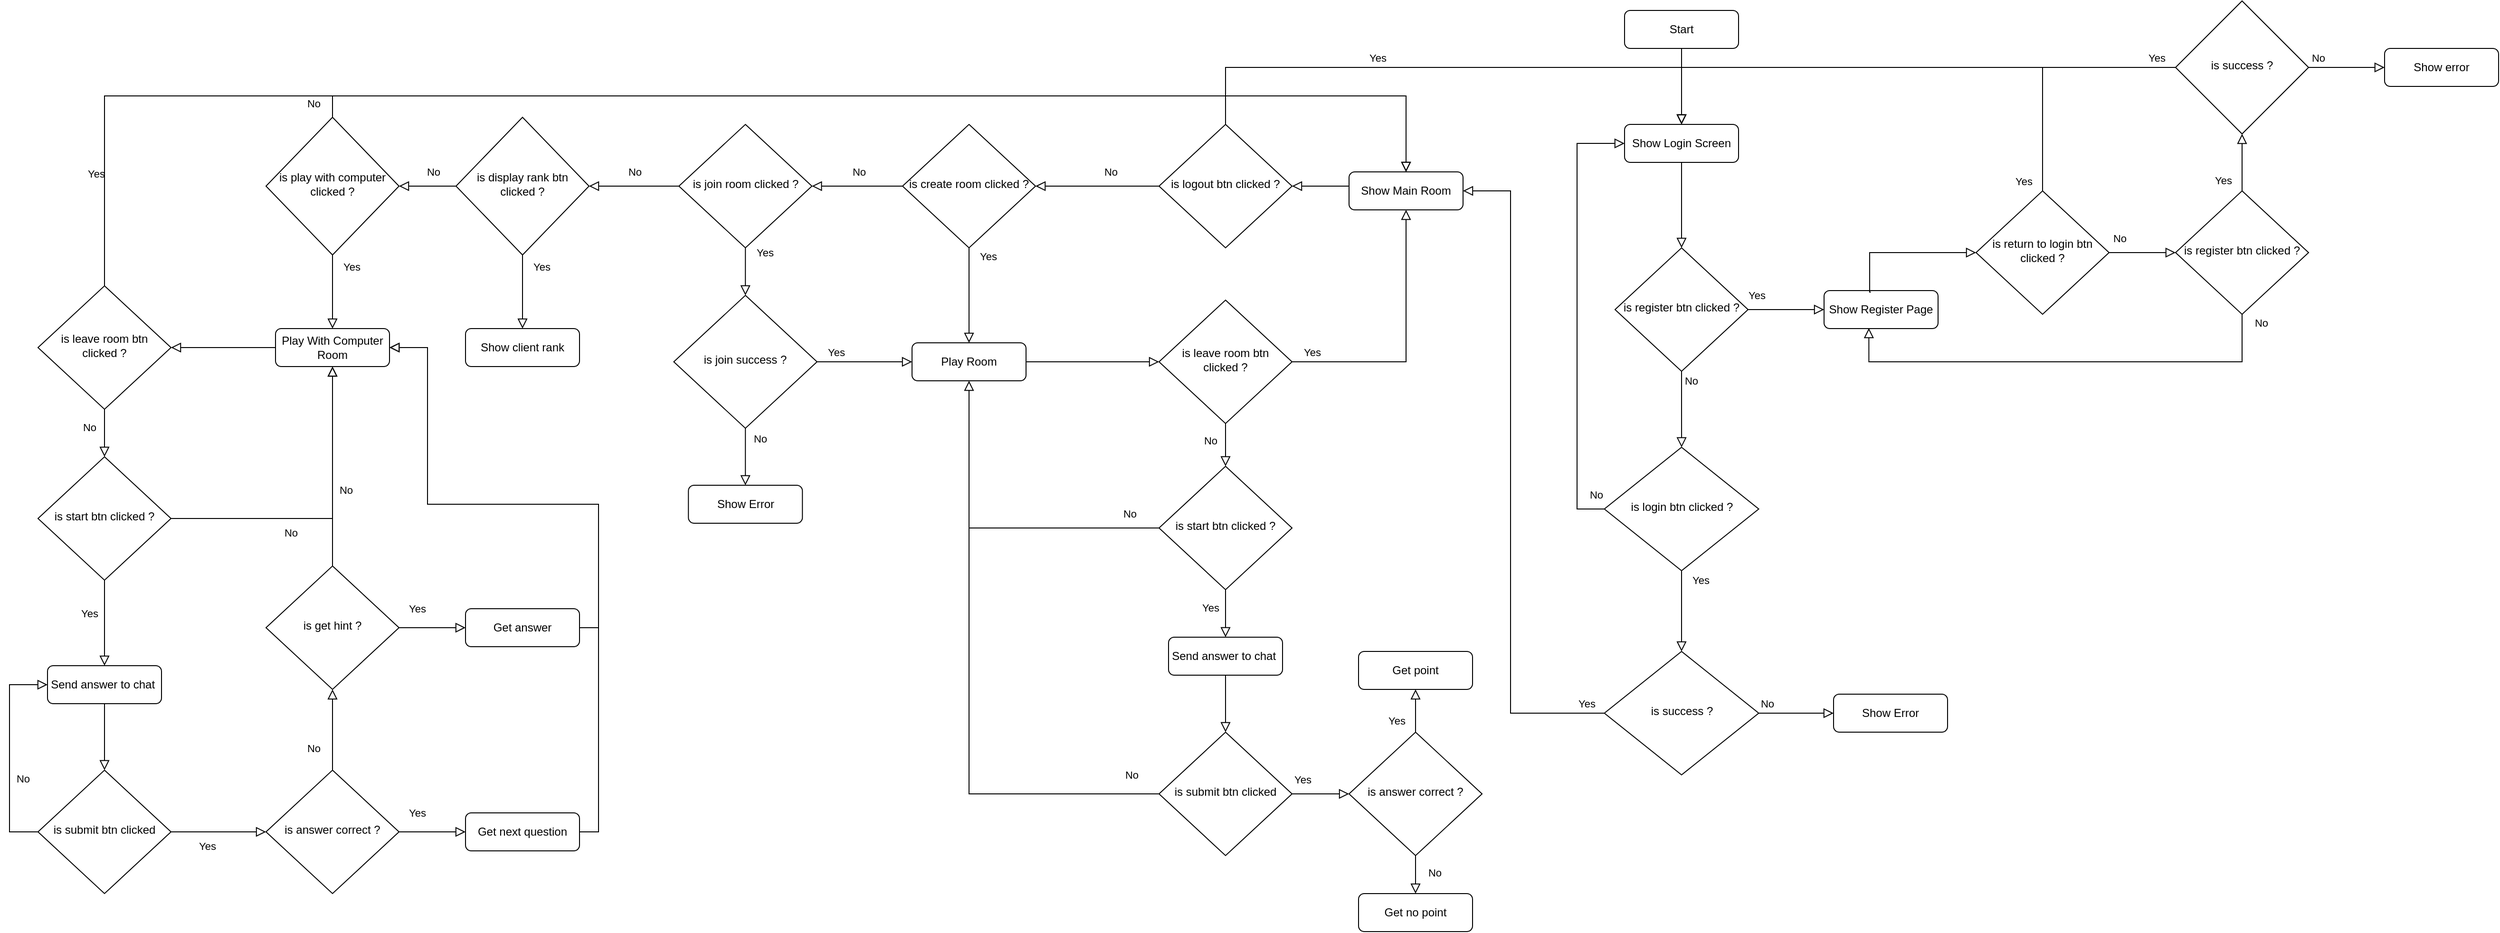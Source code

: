 <mxfile version="21.3.2" type="device">
  <diagram id="C5RBs43oDa-KdzZeNtuy" name="Page-1">
    <mxGraphModel dx="2593" dy="1744" grid="1" gridSize="10" guides="1" tooltips="1" connect="1" arrows="1" fold="1" page="1" pageScale="1" pageWidth="827" pageHeight="1169" math="0" shadow="0">
      <root>
        <mxCell id="WIyWlLk6GJQsqaUBKTNV-0" />
        <mxCell id="WIyWlLk6GJQsqaUBKTNV-1" parent="WIyWlLk6GJQsqaUBKTNV-0" />
        <mxCell id="WIyWlLk6GJQsqaUBKTNV-2" value="" style="rounded=0;html=1;jettySize=auto;orthogonalLoop=1;fontSize=11;endArrow=block;endFill=0;endSize=8;strokeWidth=1;shadow=0;labelBackgroundColor=none;edgeStyle=orthogonalEdgeStyle;" parent="WIyWlLk6GJQsqaUBKTNV-1" source="WIyWlLk6GJQsqaUBKTNV-3" target="WIyWlLk6GJQsqaUBKTNV-6" edge="1">
          <mxGeometry relative="1" as="geometry" />
        </mxCell>
        <mxCell id="WIyWlLk6GJQsqaUBKTNV-3" value="Show Login Screen" style="rounded=1;whiteSpace=wrap;html=1;fontSize=12;glass=0;strokeWidth=1;shadow=0;" parent="WIyWlLk6GJQsqaUBKTNV-1" vertex="1">
          <mxGeometry x="160" y="80" width="120" height="40" as="geometry" />
        </mxCell>
        <mxCell id="WIyWlLk6GJQsqaUBKTNV-4" value="No" style="rounded=0;html=1;jettySize=auto;orthogonalLoop=1;fontSize=11;endArrow=block;endFill=0;endSize=8;strokeWidth=1;shadow=0;labelBackgroundColor=none;edgeStyle=orthogonalEdgeStyle;" parent="WIyWlLk6GJQsqaUBKTNV-1" source="WIyWlLk6GJQsqaUBKTNV-6" target="WIyWlLk6GJQsqaUBKTNV-10" edge="1">
          <mxGeometry x="-0.749" y="10" relative="1" as="geometry">
            <mxPoint as="offset" />
          </mxGeometry>
        </mxCell>
        <mxCell id="WIyWlLk6GJQsqaUBKTNV-5" value="Yes" style="edgeStyle=orthogonalEdgeStyle;rounded=0;html=1;jettySize=auto;orthogonalLoop=1;fontSize=11;endArrow=block;endFill=0;endSize=8;strokeWidth=1;shadow=0;labelBackgroundColor=none;" parent="WIyWlLk6GJQsqaUBKTNV-1" source="WIyWlLk6GJQsqaUBKTNV-6" target="WIyWlLk6GJQsqaUBKTNV-7" edge="1">
          <mxGeometry x="-0.75" y="15" relative="1" as="geometry">
            <mxPoint x="-1" as="offset" />
          </mxGeometry>
        </mxCell>
        <mxCell id="WIyWlLk6GJQsqaUBKTNV-6" value="is register btn clicked ?" style="rhombus;whiteSpace=wrap;html=1;shadow=0;fontFamily=Helvetica;fontSize=12;align=center;strokeWidth=1;spacing=6;spacingTop=-4;" parent="WIyWlLk6GJQsqaUBKTNV-1" vertex="1">
          <mxGeometry x="150" y="210" width="140" height="130" as="geometry" />
        </mxCell>
        <mxCell id="WIyWlLk6GJQsqaUBKTNV-7" value="Show Register Page" style="rounded=1;whiteSpace=wrap;html=1;fontSize=12;glass=0;strokeWidth=1;shadow=0;" parent="WIyWlLk6GJQsqaUBKTNV-1" vertex="1">
          <mxGeometry x="370" y="255" width="120" height="40" as="geometry" />
        </mxCell>
        <mxCell id="WIyWlLk6GJQsqaUBKTNV-11" value="Show Error" style="rounded=1;whiteSpace=wrap;html=1;fontSize=12;glass=0;strokeWidth=1;shadow=0;" parent="WIyWlLk6GJQsqaUBKTNV-1" vertex="1">
          <mxGeometry x="380" y="680" width="120" height="40" as="geometry" />
        </mxCell>
        <mxCell id="WIyWlLk6GJQsqaUBKTNV-12" value="Show Main Room" style="rounded=1;whiteSpace=wrap;html=1;fontSize=12;glass=0;strokeWidth=1;shadow=0;" parent="WIyWlLk6GJQsqaUBKTNV-1" vertex="1">
          <mxGeometry x="-130" y="130" width="120" height="40" as="geometry" />
        </mxCell>
        <mxCell id="PgU1uL0J6yJZ2M55YMZ5-0" value="Start" style="rounded=1;whiteSpace=wrap;html=1;fontSize=12;glass=0;strokeWidth=1;shadow=0;" parent="WIyWlLk6GJQsqaUBKTNV-1" vertex="1">
          <mxGeometry x="160" y="-40" width="120" height="40" as="geometry" />
        </mxCell>
        <mxCell id="PgU1uL0J6yJZ2M55YMZ5-1" value="" style="rounded=0;html=1;jettySize=auto;orthogonalLoop=1;fontSize=11;endArrow=block;endFill=0;endSize=8;strokeWidth=1;shadow=0;labelBackgroundColor=none;edgeStyle=orthogonalEdgeStyle;exitX=0.5;exitY=1;exitDx=0;exitDy=0;entryX=0.5;entryY=0;entryDx=0;entryDy=0;" parent="WIyWlLk6GJQsqaUBKTNV-1" source="PgU1uL0J6yJZ2M55YMZ5-0" target="WIyWlLk6GJQsqaUBKTNV-3" edge="1">
          <mxGeometry relative="1" as="geometry">
            <mxPoint x="300" y="70" as="sourcePoint" />
            <mxPoint x="300" y="130" as="targetPoint" />
          </mxGeometry>
        </mxCell>
        <mxCell id="PgU1uL0J6yJZ2M55YMZ5-2" value="is return to login btn clicked ?" style="rhombus;whiteSpace=wrap;html=1;shadow=0;fontFamily=Helvetica;fontSize=12;align=center;strokeWidth=1;spacing=6;spacingTop=-4;" parent="WIyWlLk6GJQsqaUBKTNV-1" vertex="1">
          <mxGeometry x="530" y="150" width="140" height="130" as="geometry" />
        </mxCell>
        <mxCell id="PgU1uL0J6yJZ2M55YMZ5-4" value="" style="rounded=0;html=1;jettySize=auto;orthogonalLoop=1;fontSize=11;endArrow=block;endFill=0;endSize=8;strokeWidth=1;shadow=0;labelBackgroundColor=none;edgeStyle=orthogonalEdgeStyle;exitX=0.41;exitY=0.04;exitDx=0;exitDy=0;entryX=0;entryY=0.5;entryDx=0;entryDy=0;exitPerimeter=0;" parent="WIyWlLk6GJQsqaUBKTNV-1" source="WIyWlLk6GJQsqaUBKTNV-7" target="PgU1uL0J6yJZ2M55YMZ5-2" edge="1">
          <mxGeometry relative="1" as="geometry">
            <mxPoint x="440" y="100" as="sourcePoint" />
            <mxPoint x="440" y="160" as="targetPoint" />
            <Array as="points">
              <mxPoint x="418" y="257" />
              <mxPoint x="418" y="215" />
            </Array>
          </mxGeometry>
        </mxCell>
        <mxCell id="PgU1uL0J6yJZ2M55YMZ5-5" value="Yes" style="edgeStyle=orthogonalEdgeStyle;rounded=0;html=1;jettySize=auto;orthogonalLoop=1;fontSize=11;endArrow=block;endFill=0;endSize=8;strokeWidth=1;shadow=0;labelBackgroundColor=none;exitX=0.5;exitY=0;exitDx=0;exitDy=0;entryX=0.5;entryY=0;entryDx=0;entryDy=0;" parent="WIyWlLk6GJQsqaUBKTNV-1" source="PgU1uL0J6yJZ2M55YMZ5-2" target="WIyWlLk6GJQsqaUBKTNV-3" edge="1">
          <mxGeometry x="-0.965" y="20" relative="1" as="geometry">
            <mxPoint as="offset" />
            <mxPoint x="680" y="150" as="sourcePoint" />
            <mxPoint x="720" y="20" as="targetPoint" />
            <Array as="points">
              <mxPoint x="600" y="20" />
              <mxPoint x="220" y="20" />
            </Array>
          </mxGeometry>
        </mxCell>
        <mxCell id="PgU1uL0J6yJZ2M55YMZ5-9" value="is logout btn clicked ?" style="rhombus;whiteSpace=wrap;html=1;shadow=0;fontFamily=Helvetica;fontSize=12;align=center;strokeWidth=1;spacing=6;spacingTop=-4;" parent="WIyWlLk6GJQsqaUBKTNV-1" vertex="1">
          <mxGeometry x="-330" y="80" width="140" height="130" as="geometry" />
        </mxCell>
        <mxCell id="PgU1uL0J6yJZ2M55YMZ5-11" value="" style="rounded=0;html=1;jettySize=auto;orthogonalLoop=1;fontSize=11;endArrow=block;endFill=0;endSize=8;strokeWidth=1;shadow=0;labelBackgroundColor=none;edgeStyle=orthogonalEdgeStyle;entryX=1;entryY=0.5;entryDx=0;entryDy=0;exitX=0;exitY=0.5;exitDx=0;exitDy=0;" parent="WIyWlLk6GJQsqaUBKTNV-1" source="WIyWlLk6GJQsqaUBKTNV-12" target="PgU1uL0J6yJZ2M55YMZ5-9" edge="1">
          <mxGeometry relative="1" as="geometry">
            <mxPoint x="230" y="130" as="sourcePoint" />
            <mxPoint x="230" y="190" as="targetPoint" />
            <Array as="points">
              <mxPoint x="-130" y="145" />
            </Array>
          </mxGeometry>
        </mxCell>
        <mxCell id="PgU1uL0J6yJZ2M55YMZ5-14" value="Yes" style="edgeStyle=orthogonalEdgeStyle;rounded=0;html=1;jettySize=auto;orthogonalLoop=1;fontSize=11;endArrow=block;endFill=0;endSize=8;strokeWidth=1;shadow=0;labelBackgroundColor=none;exitX=0.5;exitY=0;exitDx=0;exitDy=0;" parent="WIyWlLk6GJQsqaUBKTNV-1" source="PgU1uL0J6yJZ2M55YMZ5-9" edge="1">
          <mxGeometry x="-0.267" y="10" relative="1" as="geometry">
            <mxPoint as="offset" />
            <mxPoint x="-260" y="180" as="sourcePoint" />
            <mxPoint x="220" y="80" as="targetPoint" />
            <Array as="points">
              <mxPoint x="-260" y="20" />
              <mxPoint x="220" y="20" />
            </Array>
          </mxGeometry>
        </mxCell>
        <mxCell id="PgU1uL0J6yJZ2M55YMZ5-16" value="No" style="edgeStyle=orthogonalEdgeStyle;rounded=0;html=1;jettySize=auto;orthogonalLoop=1;fontSize=11;endArrow=block;endFill=0;endSize=8;strokeWidth=1;shadow=0;labelBackgroundColor=none;entryX=1;entryY=0.5;entryDx=0;entryDy=0;exitX=0;exitY=0.5;exitDx=0;exitDy=0;" parent="WIyWlLk6GJQsqaUBKTNV-1" source="PgU1uL0J6yJZ2M55YMZ5-9" target="PgU1uL0J6yJZ2M55YMZ5-18" edge="1">
          <mxGeometry x="-0.231" y="-15" relative="1" as="geometry">
            <mxPoint x="-1" as="offset" />
            <mxPoint x="-310" y="225" as="sourcePoint" />
            <mxPoint x="-430" y="90" as="targetPoint" />
            <Array as="points">
              <mxPoint x="-390" y="145" />
              <mxPoint x="-390" y="145" />
            </Array>
          </mxGeometry>
        </mxCell>
        <mxCell id="PgU1uL0J6yJZ2M55YMZ5-18" value="is create room clicked ?" style="rhombus;whiteSpace=wrap;html=1;shadow=0;fontFamily=Helvetica;fontSize=12;align=center;strokeWidth=1;spacing=6;spacingTop=-4;" parent="WIyWlLk6GJQsqaUBKTNV-1" vertex="1">
          <mxGeometry x="-600" y="80" width="140" height="130" as="geometry" />
        </mxCell>
        <mxCell id="PgU1uL0J6yJZ2M55YMZ5-20" value="Play Room" style="rounded=1;whiteSpace=wrap;html=1;fontSize=12;glass=0;strokeWidth=1;shadow=0;" parent="WIyWlLk6GJQsqaUBKTNV-1" vertex="1">
          <mxGeometry x="-590" y="310" width="120" height="40" as="geometry" />
        </mxCell>
        <mxCell id="PgU1uL0J6yJZ2M55YMZ5-23" value="Yes" style="edgeStyle=orthogonalEdgeStyle;rounded=0;html=1;jettySize=auto;orthogonalLoop=1;fontSize=11;endArrow=block;endFill=0;endSize=8;strokeWidth=1;shadow=0;labelBackgroundColor=none;exitX=0.5;exitY=1;exitDx=0;exitDy=0;entryX=0.5;entryY=0;entryDx=0;entryDy=0;" parent="WIyWlLk6GJQsqaUBKTNV-1" source="PgU1uL0J6yJZ2M55YMZ5-18" target="PgU1uL0J6yJZ2M55YMZ5-20" edge="1">
          <mxGeometry x="-0.818" y="20" relative="1" as="geometry">
            <mxPoint as="offset" />
            <mxPoint x="-31" y="545" as="sourcePoint" />
            <mxPoint x="-410" y="520" as="targetPoint" />
            <Array as="points" />
          </mxGeometry>
        </mxCell>
        <mxCell id="PgU1uL0J6yJZ2M55YMZ5-26" value="No" style="edgeStyle=orthogonalEdgeStyle;rounded=0;html=1;jettySize=auto;orthogonalLoop=1;fontSize=11;endArrow=block;endFill=0;endSize=8;strokeWidth=1;shadow=0;labelBackgroundColor=none;exitX=0;exitY=0.5;exitDx=0;exitDy=0;entryX=1;entryY=0.5;entryDx=0;entryDy=0;" parent="WIyWlLk6GJQsqaUBKTNV-1" source="PgU1uL0J6yJZ2M55YMZ5-18" target="PgU1uL0J6yJZ2M55YMZ5-27" edge="1">
          <mxGeometry y="-15" relative="1" as="geometry">
            <mxPoint x="1" as="offset" />
            <mxPoint x="-413" y="190" as="sourcePoint" />
            <mxPoint x="-670" y="360" as="targetPoint" />
            <Array as="points">
              <mxPoint x="-610" y="145" />
              <mxPoint x="-610" y="145" />
            </Array>
          </mxGeometry>
        </mxCell>
        <mxCell id="PgU1uL0J6yJZ2M55YMZ5-27" value="is join room clicked ?" style="rhombus;whiteSpace=wrap;html=1;shadow=0;fontFamily=Helvetica;fontSize=12;align=center;strokeWidth=1;spacing=6;spacingTop=-4;" parent="WIyWlLk6GJQsqaUBKTNV-1" vertex="1">
          <mxGeometry x="-835.38" y="80" width="140" height="130" as="geometry" />
        </mxCell>
        <mxCell id="PgU1uL0J6yJZ2M55YMZ5-29" value="is join success ?" style="rhombus;whiteSpace=wrap;html=1;shadow=0;fontFamily=Helvetica;fontSize=12;align=center;strokeWidth=1;spacing=6;spacingTop=-4;" parent="WIyWlLk6GJQsqaUBKTNV-1" vertex="1">
          <mxGeometry x="-840.77" y="260" width="150.77" height="140" as="geometry" />
        </mxCell>
        <mxCell id="PgU1uL0J6yJZ2M55YMZ5-33" value="Show Error" style="rounded=1;whiteSpace=wrap;html=1;fontSize=12;glass=0;strokeWidth=1;shadow=0;" parent="WIyWlLk6GJQsqaUBKTNV-1" vertex="1">
          <mxGeometry x="-825.38" y="460" width="120" height="40" as="geometry" />
        </mxCell>
        <mxCell id="PgU1uL0J6yJZ2M55YMZ5-35" value="is leave room btn clicked ?" style="rhombus;whiteSpace=wrap;html=1;shadow=0;fontFamily=Helvetica;fontSize=12;align=center;strokeWidth=1;spacing=6;spacingTop=-4;" parent="WIyWlLk6GJQsqaUBKTNV-1" vertex="1">
          <mxGeometry x="-330" y="265" width="140" height="130" as="geometry" />
        </mxCell>
        <mxCell id="QiD0VKjQf3TSek_JX0Z--0" value="No" style="rounded=0;html=1;jettySize=auto;orthogonalLoop=1;fontSize=11;endArrow=block;endFill=0;endSize=8;strokeWidth=1;shadow=0;labelBackgroundColor=none;edgeStyle=orthogonalEdgeStyle;exitX=0;exitY=0.5;exitDx=0;exitDy=0;" parent="WIyWlLk6GJQsqaUBKTNV-1" source="WIyWlLk6GJQsqaUBKTNV-10" edge="1">
          <mxGeometry x="-0.962" y="-15" relative="1" as="geometry">
            <mxPoint as="offset" />
            <Array as="points">
              <mxPoint x="110" y="485" />
              <mxPoint x="110" y="100" />
            </Array>
            <mxPoint x="311" y="435" as="sourcePoint" />
            <mxPoint x="160" y="100" as="targetPoint" />
          </mxGeometry>
        </mxCell>
        <mxCell id="QiD0VKjQf3TSek_JX0Z--1" value="is success ?" style="rhombus;whiteSpace=wrap;html=1;shadow=0;fontFamily=Helvetica;fontSize=12;align=center;strokeWidth=1;spacing=6;spacingTop=-4;" parent="WIyWlLk6GJQsqaUBKTNV-1" vertex="1">
          <mxGeometry x="138.75" y="635" width="162.5" height="130" as="geometry" />
        </mxCell>
        <mxCell id="QiD0VKjQf3TSek_JX0Z--10" value="No" style="rounded=0;html=1;jettySize=auto;orthogonalLoop=1;fontSize=11;endArrow=block;endFill=0;endSize=8;strokeWidth=1;shadow=0;labelBackgroundColor=none;edgeStyle=orthogonalEdgeStyle;entryX=0;entryY=0.5;entryDx=0;entryDy=0;exitX=1;exitY=0.5;exitDx=0;exitDy=0;" parent="WIyWlLk6GJQsqaUBKTNV-1" source="QiD0VKjQf3TSek_JX0Z--1" target="WIyWlLk6GJQsqaUBKTNV-11" edge="1">
          <mxGeometry x="-0.778" y="10" relative="1" as="geometry">
            <mxPoint as="offset" />
            <mxPoint x="301.25" y="610" as="sourcePoint" />
            <mxPoint x="301.25" y="660" as="targetPoint" />
          </mxGeometry>
        </mxCell>
        <mxCell id="QiD0VKjQf3TSek_JX0Z--11" value="Yes" style="rounded=0;html=1;jettySize=auto;orthogonalLoop=1;fontSize=11;endArrow=block;endFill=0;endSize=8;strokeWidth=1;shadow=0;labelBackgroundColor=none;edgeStyle=orthogonalEdgeStyle;exitX=0;exitY=0.5;exitDx=0;exitDy=0;entryX=1;entryY=0.5;entryDx=0;entryDy=0;" parent="WIyWlLk6GJQsqaUBKTNV-1" source="QiD0VKjQf3TSek_JX0Z--1" target="WIyWlLk6GJQsqaUBKTNV-12" edge="1">
          <mxGeometry x="-0.946" y="-10" relative="1" as="geometry">
            <mxPoint as="offset" />
            <mxPoint x="40" y="600" as="sourcePoint" />
            <mxPoint x="40" y="550" as="targetPoint" />
            <Array as="points">
              <mxPoint x="40" y="700" />
              <mxPoint x="40" y="150" />
            </Array>
          </mxGeometry>
        </mxCell>
        <mxCell id="QiD0VKjQf3TSek_JX0Z--12" value="No" style="edgeStyle=orthogonalEdgeStyle;rounded=0;html=1;jettySize=auto;orthogonalLoop=1;fontSize=11;endArrow=block;endFill=0;endSize=8;strokeWidth=1;shadow=0;labelBackgroundColor=none;exitX=1;exitY=0.5;exitDx=0;exitDy=0;entryX=0;entryY=0.5;entryDx=0;entryDy=0;" parent="WIyWlLk6GJQsqaUBKTNV-1" source="PgU1uL0J6yJZ2M55YMZ5-2" target="QiD0VKjQf3TSek_JX0Z--13" edge="1">
          <mxGeometry x="-0.714" y="15" relative="1" as="geometry">
            <mxPoint x="1" as="offset" />
            <mxPoint x="660" y="114.5" as="sourcePoint" />
            <mxPoint x="740" y="114.5" as="targetPoint" />
            <Array as="points">
              <mxPoint x="710" y="215" />
              <mxPoint x="710" y="215" />
            </Array>
          </mxGeometry>
        </mxCell>
        <mxCell id="QiD0VKjQf3TSek_JX0Z--13" value="is register btn clicked ?" style="rhombus;whiteSpace=wrap;html=1;shadow=0;fontFamily=Helvetica;fontSize=12;align=center;strokeWidth=1;spacing=6;spacingTop=-4;" parent="WIyWlLk6GJQsqaUBKTNV-1" vertex="1">
          <mxGeometry x="740" y="150" width="140" height="130" as="geometry" />
        </mxCell>
        <mxCell id="QiD0VKjQf3TSek_JX0Z--16" value="is success ?" style="rhombus;whiteSpace=wrap;html=1;shadow=0;fontFamily=Helvetica;fontSize=12;align=center;strokeWidth=1;spacing=6;spacingTop=-4;" parent="WIyWlLk6GJQsqaUBKTNV-1" vertex="1">
          <mxGeometry x="740" y="-50" width="140" height="140" as="geometry" />
        </mxCell>
        <mxCell id="QiD0VKjQf3TSek_JX0Z--17" value="" style="rounded=0;html=1;jettySize=auto;orthogonalLoop=1;fontSize=11;endArrow=block;endFill=0;endSize=8;strokeWidth=1;shadow=0;labelBackgroundColor=none;edgeStyle=orthogonalEdgeStyle;" parent="WIyWlLk6GJQsqaUBKTNV-1" target="WIyWlLk6GJQsqaUBKTNV-10" edge="1">
          <mxGeometry relative="1" as="geometry">
            <mxPoint x="219.5" y="490" as="sourcePoint" />
            <mxPoint x="219.5" y="550" as="targetPoint" />
          </mxGeometry>
        </mxCell>
        <mxCell id="WIyWlLk6GJQsqaUBKTNV-10" value="is login btn clicked ?" style="rhombus;whiteSpace=wrap;html=1;shadow=0;fontFamily=Helvetica;fontSize=12;align=center;strokeWidth=1;spacing=6;spacingTop=-4;" parent="WIyWlLk6GJQsqaUBKTNV-1" vertex="1">
          <mxGeometry x="138.75" y="420" width="162.5" height="130" as="geometry" />
        </mxCell>
        <mxCell id="QiD0VKjQf3TSek_JX0Z--18" value="" style="rounded=0;html=1;jettySize=auto;orthogonalLoop=1;fontSize=11;endArrow=block;endFill=0;endSize=8;strokeWidth=1;shadow=0;labelBackgroundColor=none;edgeStyle=orthogonalEdgeStyle;exitX=0.5;exitY=1;exitDx=0;exitDy=0;entryX=0.5;entryY=0;entryDx=0;entryDy=0;" parent="WIyWlLk6GJQsqaUBKTNV-1" source="WIyWlLk6GJQsqaUBKTNV-10" target="QiD0VKjQf3TSek_JX0Z--1" edge="1">
          <mxGeometry y="20" relative="1" as="geometry">
            <mxPoint as="offset" />
            <mxPoint x="260" y="545" as="sourcePoint" />
            <mxPoint x="260" y="625" as="targetPoint" />
            <Array as="points">
              <mxPoint x="220" y="590" />
              <mxPoint x="220" y="590" />
            </Array>
          </mxGeometry>
        </mxCell>
        <mxCell id="QiD0VKjQf3TSek_JX0Z--71" value="Yes" style="edgeLabel;html=1;align=center;verticalAlign=middle;resizable=0;points=[];" parent="QiD0VKjQf3TSek_JX0Z--18" vertex="1" connectable="0">
          <mxGeometry x="-0.236" y="3" relative="1" as="geometry">
            <mxPoint x="17" y="-23" as="offset" />
          </mxGeometry>
        </mxCell>
        <mxCell id="QiD0VKjQf3TSek_JX0Z--19" value="Yes" style="rounded=0;html=1;jettySize=auto;orthogonalLoop=1;fontSize=11;endArrow=block;endFill=0;endSize=8;strokeWidth=1;shadow=0;labelBackgroundColor=none;edgeStyle=orthogonalEdgeStyle;exitX=0.5;exitY=0;exitDx=0;exitDy=0;entryX=0.5;entryY=1;entryDx=0;entryDy=0;" parent="WIyWlLk6GJQsqaUBKTNV-1" source="QiD0VKjQf3TSek_JX0Z--13" target="QiD0VKjQf3TSek_JX0Z--16" edge="1">
          <mxGeometry x="-0.667" y="20" relative="1" as="geometry">
            <mxPoint y="-1" as="offset" />
            <mxPoint x="919.5" y="120" as="sourcePoint" />
            <mxPoint x="919.5" y="40" as="targetPoint" />
          </mxGeometry>
        </mxCell>
        <mxCell id="QiD0VKjQf3TSek_JX0Z--20" value="" style="endArrow=none;html=1;rounded=0;entryX=0;entryY=0.5;entryDx=0;entryDy=0;" parent="WIyWlLk6GJQsqaUBKTNV-1" target="QiD0VKjQf3TSek_JX0Z--16" edge="1">
          <mxGeometry width="50" height="50" relative="1" as="geometry">
            <mxPoint x="600" y="20" as="sourcePoint" />
            <mxPoint x="650" y="190" as="targetPoint" />
          </mxGeometry>
        </mxCell>
        <mxCell id="QiD0VKjQf3TSek_JX0Z--21" value="Yes" style="edgeLabel;html=1;align=center;verticalAlign=middle;resizable=0;points=[];" parent="QiD0VKjQf3TSek_JX0Z--20" vertex="1" connectable="0">
          <mxGeometry x="0.148" relative="1" as="geometry">
            <mxPoint x="39" y="-10" as="offset" />
          </mxGeometry>
        </mxCell>
        <mxCell id="QiD0VKjQf3TSek_JX0Z--22" value="No" style="rounded=0;html=1;jettySize=auto;orthogonalLoop=1;fontSize=11;endArrow=block;endFill=0;endSize=8;strokeWidth=1;shadow=0;labelBackgroundColor=none;edgeStyle=orthogonalEdgeStyle;exitX=1;exitY=0.5;exitDx=0;exitDy=0;entryX=0;entryY=0.5;entryDx=0;entryDy=0;" parent="WIyWlLk6GJQsqaUBKTNV-1" source="QiD0VKjQf3TSek_JX0Z--16" target="QiD0VKjQf3TSek_JX0Z--23" edge="1">
          <mxGeometry x="-0.75" y="10" relative="1" as="geometry">
            <mxPoint as="offset" />
            <mxPoint x="820" y="160" as="sourcePoint" />
            <mxPoint x="960" y="20" as="targetPoint" />
          </mxGeometry>
        </mxCell>
        <mxCell id="QiD0VKjQf3TSek_JX0Z--23" value="Show error" style="rounded=1;whiteSpace=wrap;html=1;fontSize=12;glass=0;strokeWidth=1;shadow=0;" parent="WIyWlLk6GJQsqaUBKTNV-1" vertex="1">
          <mxGeometry x="960" width="120" height="40" as="geometry" />
        </mxCell>
        <mxCell id="QiD0VKjQf3TSek_JX0Z--25" value="" style="edgeStyle=orthogonalEdgeStyle;rounded=0;html=1;jettySize=auto;orthogonalLoop=1;fontSize=11;endArrow=block;endFill=0;endSize=8;strokeWidth=1;shadow=0;labelBackgroundColor=none;exitX=1;exitY=0.5;exitDx=0;exitDy=0;entryX=0;entryY=0.5;entryDx=0;entryDy=0;" parent="WIyWlLk6GJQsqaUBKTNV-1" source="PgU1uL0J6yJZ2M55YMZ5-20" target="PgU1uL0J6yJZ2M55YMZ5-35" edge="1">
          <mxGeometry x="-0.882" y="10" relative="1" as="geometry">
            <mxPoint as="offset" />
            <mxPoint x="-430" y="220" as="sourcePoint" />
            <mxPoint x="-310" y="470" as="targetPoint" />
            <Array as="points" />
          </mxGeometry>
        </mxCell>
        <mxCell id="QiD0VKjQf3TSek_JX0Z--26" value="Yes" style="edgeStyle=orthogonalEdgeStyle;rounded=0;html=1;jettySize=auto;orthogonalLoop=1;fontSize=11;endArrow=block;endFill=0;endSize=8;strokeWidth=1;shadow=0;labelBackgroundColor=none;entryX=0.5;entryY=1;entryDx=0;entryDy=0;exitX=1;exitY=0.5;exitDx=0;exitDy=0;" parent="WIyWlLk6GJQsqaUBKTNV-1" source="PgU1uL0J6yJZ2M55YMZ5-35" target="WIyWlLk6GJQsqaUBKTNV-12" edge="1">
          <mxGeometry x="-0.857" y="10" relative="1" as="geometry">
            <mxPoint x="1" as="offset" />
            <mxPoint x="-190" y="360" as="sourcePoint" />
            <mxPoint x="-60" y="360" as="targetPoint" />
            <Array as="points">
              <mxPoint x="-70" y="330" />
            </Array>
          </mxGeometry>
        </mxCell>
        <mxCell id="QiD0VKjQf3TSek_JX0Z--41" value="is submit btn clicked" style="rhombus;whiteSpace=wrap;html=1;shadow=0;fontFamily=Helvetica;fontSize=12;align=center;strokeWidth=1;spacing=6;spacingTop=-4;" parent="WIyWlLk6GJQsqaUBKTNV-1" vertex="1">
          <mxGeometry x="-330" y="720" width="140" height="130" as="geometry" />
        </mxCell>
        <mxCell id="QiD0VKjQf3TSek_JX0Z--43" value="is answer correct ?" style="rhombus;whiteSpace=wrap;html=1;shadow=0;fontFamily=Helvetica;fontSize=12;align=center;strokeWidth=1;spacing=6;spacingTop=-4;" parent="WIyWlLk6GJQsqaUBKTNV-1" vertex="1">
          <mxGeometry x="-130" y="720" width="140" height="130" as="geometry" />
        </mxCell>
        <mxCell id="QiD0VKjQf3TSek_JX0Z--44" value="Get point" style="rounded=1;whiteSpace=wrap;html=1;fontSize=12;glass=0;strokeWidth=1;shadow=0;" parent="WIyWlLk6GJQsqaUBKTNV-1" vertex="1">
          <mxGeometry x="-120" y="635" width="120" height="40" as="geometry" />
        </mxCell>
        <mxCell id="QiD0VKjQf3TSek_JX0Z--45" value="Yes" style="edgeStyle=orthogonalEdgeStyle;rounded=0;html=1;jettySize=auto;orthogonalLoop=1;fontSize=11;endArrow=block;endFill=0;endSize=8;strokeWidth=1;shadow=0;labelBackgroundColor=none;exitX=0.5;exitY=0;exitDx=0;exitDy=0;entryX=0.5;entryY=1;entryDx=0;entryDy=0;" parent="WIyWlLk6GJQsqaUBKTNV-1" source="QiD0VKjQf3TSek_JX0Z--43" target="QiD0VKjQf3TSek_JX0Z--44" edge="1">
          <mxGeometry x="-0.455" y="20" relative="1" as="geometry">
            <mxPoint as="offset" />
            <mxPoint x="-70" y="874.52" as="sourcePoint" />
            <mxPoint x="20" y="874.52" as="targetPoint" />
            <Array as="points" />
          </mxGeometry>
        </mxCell>
        <mxCell id="QiD0VKjQf3TSek_JX0Z--46" value="Get no point" style="rounded=1;whiteSpace=wrap;html=1;fontSize=12;glass=0;strokeWidth=1;shadow=0;" parent="WIyWlLk6GJQsqaUBKTNV-1" vertex="1">
          <mxGeometry x="-120" y="890" width="120" height="40" as="geometry" />
        </mxCell>
        <mxCell id="QiD0VKjQf3TSek_JX0Z--47" value="No" style="edgeStyle=orthogonalEdgeStyle;rounded=0;html=1;jettySize=auto;orthogonalLoop=1;fontSize=11;endArrow=block;endFill=0;endSize=8;strokeWidth=1;shadow=0;labelBackgroundColor=none;exitX=0.5;exitY=1;exitDx=0;exitDy=0;entryX=0.5;entryY=0;entryDx=0;entryDy=0;" parent="WIyWlLk6GJQsqaUBKTNV-1" source="QiD0VKjQf3TSek_JX0Z--43" target="QiD0VKjQf3TSek_JX0Z--46" edge="1">
          <mxGeometry x="-0.111" y="20" relative="1" as="geometry">
            <mxPoint as="offset" />
            <mxPoint x="-190" y="990" as="sourcePoint" />
            <mxPoint x="-60" y="990" as="targetPoint" />
            <Array as="points" />
          </mxGeometry>
        </mxCell>
        <mxCell id="QiD0VKjQf3TSek_JX0Z--51" value="No" style="edgeStyle=orthogonalEdgeStyle;rounded=0;html=1;jettySize=auto;orthogonalLoop=1;fontSize=11;endArrow=block;endFill=0;endSize=8;strokeWidth=1;shadow=0;labelBackgroundColor=none;entryX=0.5;entryY=0;entryDx=0;entryDy=0;exitX=0.5;exitY=1;exitDx=0;exitDy=0;" parent="WIyWlLk6GJQsqaUBKTNV-1" source="PgU1uL0J6yJZ2M55YMZ5-35" target="QiD0VKjQf3TSek_JX0Z--52" edge="1">
          <mxGeometry x="-0.231" y="-15" relative="1" as="geometry">
            <mxPoint x="-1" as="offset" />
            <mxPoint x="-390" y="420" as="sourcePoint" />
            <mxPoint x="-520" y="420" as="targetPoint" />
            <Array as="points" />
          </mxGeometry>
        </mxCell>
        <mxCell id="QiD0VKjQf3TSek_JX0Z--52" value="is start btn clicked ?" style="rhombus;whiteSpace=wrap;html=1;shadow=0;fontFamily=Helvetica;fontSize=12;align=center;strokeWidth=1;spacing=6;spacingTop=-4;" parent="WIyWlLk6GJQsqaUBKTNV-1" vertex="1">
          <mxGeometry x="-330" y="440" width="140" height="130" as="geometry" />
        </mxCell>
        <mxCell id="QiD0VKjQf3TSek_JX0Z--53" value="No" style="edgeStyle=orthogonalEdgeStyle;rounded=0;html=1;jettySize=auto;orthogonalLoop=1;fontSize=11;endArrow=block;endFill=0;endSize=8;strokeWidth=1;shadow=0;labelBackgroundColor=none;entryX=0.5;entryY=1;entryDx=0;entryDy=0;exitX=0;exitY=0.5;exitDx=0;exitDy=0;" parent="WIyWlLk6GJQsqaUBKTNV-1" source="QiD0VKjQf3TSek_JX0Z--52" target="PgU1uL0J6yJZ2M55YMZ5-20" edge="1">
          <mxGeometry x="-0.831" y="-15" relative="1" as="geometry">
            <mxPoint x="-1" as="offset" />
            <mxPoint x="-400" y="405" as="sourcePoint" />
            <mxPoint x="-400" y="470" as="targetPoint" />
            <Array as="points" />
          </mxGeometry>
        </mxCell>
        <mxCell id="QiD0VKjQf3TSek_JX0Z--54" value="Send answer to chat&amp;nbsp;" style="rounded=1;whiteSpace=wrap;html=1;fontSize=12;glass=0;strokeWidth=1;shadow=0;" parent="WIyWlLk6GJQsqaUBKTNV-1" vertex="1">
          <mxGeometry x="-320" y="620" width="120" height="40" as="geometry" />
        </mxCell>
        <mxCell id="QiD0VKjQf3TSek_JX0Z--55" value="Yes" style="edgeStyle=orthogonalEdgeStyle;rounded=0;html=1;jettySize=auto;orthogonalLoop=1;fontSize=11;endArrow=block;endFill=0;endSize=8;strokeWidth=1;shadow=0;labelBackgroundColor=none;entryX=0.5;entryY=0;entryDx=0;entryDy=0;exitX=0.5;exitY=1;exitDx=0;exitDy=0;" parent="WIyWlLk6GJQsqaUBKTNV-1" source="QiD0VKjQf3TSek_JX0Z--52" target="QiD0VKjQf3TSek_JX0Z--54" edge="1">
          <mxGeometry x="-0.231" y="-15" relative="1" as="geometry">
            <mxPoint x="-1" as="offset" />
            <mxPoint x="-250" y="570" as="sourcePoint" />
            <mxPoint x="-250" y="615" as="targetPoint" />
            <Array as="points" />
          </mxGeometry>
        </mxCell>
        <mxCell id="QiD0VKjQf3TSek_JX0Z--56" value="" style="edgeStyle=orthogonalEdgeStyle;rounded=0;html=1;jettySize=auto;orthogonalLoop=1;fontSize=11;endArrow=block;endFill=0;endSize=8;strokeWidth=1;shadow=0;labelBackgroundColor=none;exitX=0.5;exitY=1;exitDx=0;exitDy=0;" parent="WIyWlLk6GJQsqaUBKTNV-1" source="QiD0VKjQf3TSek_JX0Z--54" target="QiD0VKjQf3TSek_JX0Z--41" edge="1">
          <mxGeometry x="-0.231" y="-15" relative="1" as="geometry">
            <mxPoint x="-1" as="offset" />
            <mxPoint x="-230" y="675" as="sourcePoint" />
            <mxPoint x="-230" y="725" as="targetPoint" />
            <Array as="points" />
          </mxGeometry>
        </mxCell>
        <mxCell id="QiD0VKjQf3TSek_JX0Z--57" value="Yes" style="edgeStyle=orthogonalEdgeStyle;rounded=0;html=1;jettySize=auto;orthogonalLoop=1;fontSize=11;endArrow=block;endFill=0;endSize=8;strokeWidth=1;shadow=0;labelBackgroundColor=none;exitX=1;exitY=0.5;exitDx=0;exitDy=0;entryX=0;entryY=0.5;entryDx=0;entryDy=0;" parent="WIyWlLk6GJQsqaUBKTNV-1" source="QiD0VKjQf3TSek_JX0Z--41" target="QiD0VKjQf3TSek_JX0Z--43" edge="1">
          <mxGeometry x="-0.667" y="15" relative="1" as="geometry">
            <mxPoint x="1" as="offset" />
            <mxPoint x="-170" y="770" as="sourcePoint" />
            <mxPoint x="-170" y="710" as="targetPoint" />
            <Array as="points" />
          </mxGeometry>
        </mxCell>
        <mxCell id="QiD0VKjQf3TSek_JX0Z--59" value="" style="endArrow=none;html=1;rounded=0;exitX=0;exitY=0.5;exitDx=0;exitDy=0;" parent="WIyWlLk6GJQsqaUBKTNV-1" source="QiD0VKjQf3TSek_JX0Z--41" edge="1">
          <mxGeometry width="50" height="50" relative="1" as="geometry">
            <mxPoint x="-270" y="570" as="sourcePoint" />
            <mxPoint x="-530" y="500" as="targetPoint" />
            <Array as="points">
              <mxPoint x="-530" y="785" />
            </Array>
          </mxGeometry>
        </mxCell>
        <mxCell id="QiD0VKjQf3TSek_JX0Z--60" value="No" style="edgeLabel;html=1;align=center;verticalAlign=middle;resizable=0;points=[];" parent="QiD0VKjQf3TSek_JX0Z--59" vertex="1" connectable="0">
          <mxGeometry x="-0.696" relative="1" as="geometry">
            <mxPoint x="44" y="-20" as="offset" />
          </mxGeometry>
        </mxCell>
        <mxCell id="QiD0VKjQf3TSek_JX0Z--61" value="Yes" style="edgeStyle=orthogonalEdgeStyle;rounded=0;html=1;jettySize=auto;orthogonalLoop=1;fontSize=11;endArrow=block;endFill=0;endSize=8;strokeWidth=1;shadow=0;labelBackgroundColor=none;exitX=0.5;exitY=1;exitDx=0;exitDy=0;entryX=0.5;entryY=0;entryDx=0;entryDy=0;" parent="WIyWlLk6GJQsqaUBKTNV-1" source="PgU1uL0J6yJZ2M55YMZ5-27" target="PgU1uL0J6yJZ2M55YMZ5-29" edge="1">
          <mxGeometry x="-0.818" y="20" relative="1" as="geometry">
            <mxPoint as="offset" />
            <mxPoint x="-670" y="195" as="sourcePoint" />
            <mxPoint x="-670" y="295" as="targetPoint" />
            <Array as="points">
              <mxPoint x="-765" y="240" />
              <mxPoint x="-765" y="240" />
            </Array>
          </mxGeometry>
        </mxCell>
        <mxCell id="QiD0VKjQf3TSek_JX0Z--62" value="No" style="edgeStyle=orthogonalEdgeStyle;rounded=0;html=1;jettySize=auto;orthogonalLoop=1;fontSize=11;endArrow=block;endFill=0;endSize=8;strokeWidth=1;shadow=0;labelBackgroundColor=none;exitX=0.5;exitY=1;exitDx=0;exitDy=0;entryX=0.5;entryY=0;entryDx=0;entryDy=0;" parent="WIyWlLk6GJQsqaUBKTNV-1" source="PgU1uL0J6yJZ2M55YMZ5-29" target="PgU1uL0J6yJZ2M55YMZ5-33" edge="1">
          <mxGeometry x="-0.667" y="15" relative="1" as="geometry">
            <mxPoint y="1" as="offset" />
            <mxPoint x="-739.96" y="400" as="sourcePoint" />
            <mxPoint x="-739.96" y="450" as="targetPoint" />
            <Array as="points">
              <mxPoint x="-765" y="430" />
              <mxPoint x="-765" y="430" />
            </Array>
          </mxGeometry>
        </mxCell>
        <mxCell id="QiD0VKjQf3TSek_JX0Z--63" value="Yes" style="edgeStyle=orthogonalEdgeStyle;rounded=0;html=1;jettySize=auto;orthogonalLoop=1;fontSize=11;endArrow=block;endFill=0;endSize=8;strokeWidth=1;shadow=0;labelBackgroundColor=none;exitX=1;exitY=0.5;exitDx=0;exitDy=0;entryX=0;entryY=0.5;entryDx=0;entryDy=0;" parent="WIyWlLk6GJQsqaUBKTNV-1" source="PgU1uL0J6yJZ2M55YMZ5-29" target="PgU1uL0J6yJZ2M55YMZ5-20" edge="1">
          <mxGeometry x="-0.6" y="10" relative="1" as="geometry">
            <mxPoint as="offset" />
            <mxPoint x="-670" y="280" as="sourcePoint" />
            <mxPoint x="-670" y="330" as="targetPoint" />
            <Array as="points" />
          </mxGeometry>
        </mxCell>
        <mxCell id="QiD0VKjQf3TSek_JX0Z--64" value="is display rank btn clicked ?" style="rhombus;whiteSpace=wrap;html=1;shadow=0;fontFamily=Helvetica;fontSize=12;align=center;strokeWidth=1;spacing=6;spacingTop=-4;" parent="WIyWlLk6GJQsqaUBKTNV-1" vertex="1">
          <mxGeometry x="-1070" y="72.5" width="140" height="145" as="geometry" />
        </mxCell>
        <mxCell id="QiD0VKjQf3TSek_JX0Z--66" value="No" style="edgeStyle=orthogonalEdgeStyle;rounded=0;html=1;jettySize=auto;orthogonalLoop=1;fontSize=11;endArrow=block;endFill=0;endSize=8;strokeWidth=1;shadow=0;labelBackgroundColor=none;exitX=0;exitY=0.5;exitDx=0;exitDy=0;entryX=1;entryY=0.5;entryDx=0;entryDy=0;" parent="WIyWlLk6GJQsqaUBKTNV-1" source="PgU1uL0J6yJZ2M55YMZ5-27" target="QiD0VKjQf3TSek_JX0Z--64" edge="1">
          <mxGeometry y="-15" relative="1" as="geometry">
            <mxPoint x="1" as="offset" />
            <mxPoint x="-835" y="120" as="sourcePoint" />
            <mxPoint x="-930" y="120" as="targetPoint" />
            <Array as="points">
              <mxPoint x="-880" y="145" />
              <mxPoint x="-880" y="145" />
            </Array>
          </mxGeometry>
        </mxCell>
        <mxCell id="QiD0VKjQf3TSek_JX0Z--67" value="Yes" style="edgeStyle=orthogonalEdgeStyle;rounded=0;html=1;jettySize=auto;orthogonalLoop=1;fontSize=11;endArrow=block;endFill=0;endSize=8;strokeWidth=1;shadow=0;labelBackgroundColor=none;exitX=0.5;exitY=1;exitDx=0;exitDy=0;entryX=0.5;entryY=0;entryDx=0;entryDy=0;" parent="WIyWlLk6GJQsqaUBKTNV-1" source="QiD0VKjQf3TSek_JX0Z--64" target="QiD0VKjQf3TSek_JX0Z--68" edge="1">
          <mxGeometry x="-0.677" y="20" relative="1" as="geometry">
            <mxPoint as="offset" />
            <mxPoint x="-952.5" y="260" as="sourcePoint" />
            <mxPoint x="-1047.5" y="260" as="targetPoint" />
            <Array as="points" />
          </mxGeometry>
        </mxCell>
        <mxCell id="QiD0VKjQf3TSek_JX0Z--68" value="Show client rank" style="rounded=1;whiteSpace=wrap;html=1;fontSize=12;glass=0;strokeWidth=1;shadow=0;" parent="WIyWlLk6GJQsqaUBKTNV-1" vertex="1">
          <mxGeometry x="-1060" y="295" width="120" height="40" as="geometry" />
        </mxCell>
        <mxCell id="QiD0VKjQf3TSek_JX0Z--72" value="No" style="rounded=0;html=1;jettySize=auto;orthogonalLoop=1;fontSize=11;endArrow=block;endFill=0;endSize=8;strokeWidth=1;shadow=0;labelBackgroundColor=none;edgeStyle=orthogonalEdgeStyle;exitX=0.5;exitY=1;exitDx=0;exitDy=0;entryX=0.393;entryY=0.987;entryDx=0;entryDy=0;entryPerimeter=0;" parent="WIyWlLk6GJQsqaUBKTNV-1" source="QiD0VKjQf3TSek_JX0Z--13" target="WIyWlLk6GJQsqaUBKTNV-7" edge="1">
          <mxGeometry x="-0.958" y="20" relative="1" as="geometry">
            <mxPoint y="-1" as="offset" />
            <mxPoint x="800" y="340" as="sourcePoint" />
            <mxPoint x="410" y="330" as="targetPoint" />
            <Array as="points">
              <mxPoint x="810" y="330" />
              <mxPoint x="417" y="330" />
            </Array>
          </mxGeometry>
        </mxCell>
        <mxCell id="HAdut1i8rFlCY_N2CAG5-0" value="is play with computer clicked ?" style="rhombus;whiteSpace=wrap;html=1;shadow=0;fontFamily=Helvetica;fontSize=12;align=center;strokeWidth=1;spacing=6;spacingTop=-4;" vertex="1" parent="WIyWlLk6GJQsqaUBKTNV-1">
          <mxGeometry x="-1270" y="72.5" width="140" height="145" as="geometry" />
        </mxCell>
        <mxCell id="HAdut1i8rFlCY_N2CAG5-1" value="No" style="edgeStyle=orthogonalEdgeStyle;rounded=0;html=1;jettySize=auto;orthogonalLoop=1;fontSize=11;endArrow=block;endFill=0;endSize=8;strokeWidth=1;shadow=0;labelBackgroundColor=none;exitX=0.5;exitY=0;exitDx=0;exitDy=0;entryX=0.5;entryY=0;entryDx=0;entryDy=0;" edge="1" parent="WIyWlLk6GJQsqaUBKTNV-1" source="HAdut1i8rFlCY_N2CAG5-0" target="WIyWlLk6GJQsqaUBKTNV-12">
          <mxGeometry x="-0.976" y="20" relative="1" as="geometry">
            <mxPoint as="offset" />
            <mxPoint x="-990" y="83" as="sourcePoint" />
            <mxPoint x="-60" y="140" as="targetPoint" />
            <Array as="points">
              <mxPoint x="-1200" y="50" />
              <mxPoint x="-70" y="50" />
            </Array>
          </mxGeometry>
        </mxCell>
        <mxCell id="HAdut1i8rFlCY_N2CAG5-2" value="Yes" style="edgeStyle=orthogonalEdgeStyle;rounded=0;html=1;jettySize=auto;orthogonalLoop=1;fontSize=11;endArrow=block;endFill=0;endSize=8;strokeWidth=1;shadow=0;labelBackgroundColor=none;exitX=0.5;exitY=1;exitDx=0;exitDy=0;entryX=0.5;entryY=0;entryDx=0;entryDy=0;" edge="1" parent="WIyWlLk6GJQsqaUBKTNV-1" source="HAdut1i8rFlCY_N2CAG5-0" target="HAdut1i8rFlCY_N2CAG5-4">
          <mxGeometry x="-0.677" y="20" relative="1" as="geometry">
            <mxPoint as="offset" />
            <mxPoint x="-1210" y="233" as="sourcePoint" />
            <mxPoint x="-1200" y="290" as="targetPoint" />
            <Array as="points" />
          </mxGeometry>
        </mxCell>
        <mxCell id="HAdut1i8rFlCY_N2CAG5-4" value="Play With Computer Room" style="rounded=1;whiteSpace=wrap;html=1;fontSize=12;glass=0;strokeWidth=1;shadow=0;" vertex="1" parent="WIyWlLk6GJQsqaUBKTNV-1">
          <mxGeometry x="-1260" y="295" width="120" height="40" as="geometry" />
        </mxCell>
        <mxCell id="HAdut1i8rFlCY_N2CAG5-5" value="is leave room btn clicked ?" style="rhombus;whiteSpace=wrap;html=1;shadow=0;fontFamily=Helvetica;fontSize=12;align=center;strokeWidth=1;spacing=6;spacingTop=-4;" vertex="1" parent="WIyWlLk6GJQsqaUBKTNV-1">
          <mxGeometry x="-1510" y="250" width="140" height="130" as="geometry" />
        </mxCell>
        <mxCell id="HAdut1i8rFlCY_N2CAG5-6" value="" style="edgeStyle=orthogonalEdgeStyle;rounded=0;html=1;jettySize=auto;orthogonalLoop=1;fontSize=11;endArrow=block;endFill=0;endSize=8;strokeWidth=1;shadow=0;labelBackgroundColor=none;exitX=0;exitY=0.5;exitDx=0;exitDy=0;entryX=1;entryY=0.5;entryDx=0;entryDy=0;" edge="1" parent="WIyWlLk6GJQsqaUBKTNV-1" source="HAdut1i8rFlCY_N2CAG5-4" target="HAdut1i8rFlCY_N2CAG5-5">
          <mxGeometry x="-0.882" y="10" relative="1" as="geometry">
            <mxPoint as="offset" />
            <mxPoint x="-1340" y="400" as="sourcePoint" />
            <mxPoint x="-1200" y="400" as="targetPoint" />
            <Array as="points" />
          </mxGeometry>
        </mxCell>
        <mxCell id="HAdut1i8rFlCY_N2CAG5-7" value="Yes" style="edgeStyle=orthogonalEdgeStyle;rounded=0;html=1;jettySize=auto;orthogonalLoop=1;fontSize=11;endArrow=block;endFill=0;endSize=8;strokeWidth=1;shadow=0;labelBackgroundColor=none;entryX=0.5;entryY=0;entryDx=0;entryDy=0;exitX=0.5;exitY=0;exitDx=0;exitDy=0;" edge="1" parent="WIyWlLk6GJQsqaUBKTNV-1" source="HAdut1i8rFlCY_N2CAG5-5" target="WIyWlLk6GJQsqaUBKTNV-12">
          <mxGeometry x="-0.857" y="10" relative="1" as="geometry">
            <mxPoint x="1" as="offset" />
            <mxPoint x="-1470" y="110" as="sourcePoint" />
            <mxPoint x="-1350" y="-50" as="targetPoint" />
            <Array as="points">
              <mxPoint x="-1440" y="50" />
              <mxPoint x="-70" y="50" />
            </Array>
          </mxGeometry>
        </mxCell>
        <mxCell id="HAdut1i8rFlCY_N2CAG5-8" value="is start btn clicked ?" style="rhombus;whiteSpace=wrap;html=1;shadow=0;fontFamily=Helvetica;fontSize=12;align=center;strokeWidth=1;spacing=6;spacingTop=-4;" vertex="1" parent="WIyWlLk6GJQsqaUBKTNV-1">
          <mxGeometry x="-1510" y="430" width="140" height="130" as="geometry" />
        </mxCell>
        <mxCell id="HAdut1i8rFlCY_N2CAG5-9" value="No" style="edgeStyle=orthogonalEdgeStyle;rounded=0;html=1;jettySize=auto;orthogonalLoop=1;fontSize=11;endArrow=block;endFill=0;endSize=8;strokeWidth=1;shadow=0;labelBackgroundColor=none;entryX=0.5;entryY=0;entryDx=0;entryDy=0;exitX=0.5;exitY=1;exitDx=0;exitDy=0;" edge="1" parent="WIyWlLk6GJQsqaUBKTNV-1" source="HAdut1i8rFlCY_N2CAG5-5" target="HAdut1i8rFlCY_N2CAG5-8">
          <mxGeometry x="-0.231" y="-15" relative="1" as="geometry">
            <mxPoint x="-1" as="offset" />
            <mxPoint x="-1450" y="385" as="sourcePoint" />
            <mxPoint x="-1450" y="430" as="targetPoint" />
            <Array as="points" />
          </mxGeometry>
        </mxCell>
        <mxCell id="HAdut1i8rFlCY_N2CAG5-10" value="Yes" style="edgeStyle=orthogonalEdgeStyle;rounded=0;html=1;jettySize=auto;orthogonalLoop=1;fontSize=11;endArrow=block;endFill=0;endSize=8;strokeWidth=1;shadow=0;labelBackgroundColor=none;entryX=0.5;entryY=0;entryDx=0;entryDy=0;exitX=0.5;exitY=1;exitDx=0;exitDy=0;" edge="1" parent="WIyWlLk6GJQsqaUBKTNV-1" source="HAdut1i8rFlCY_N2CAG5-8" target="HAdut1i8rFlCY_N2CAG5-11">
          <mxGeometry x="-0.231" y="-15" relative="1" as="geometry">
            <mxPoint x="-1" as="offset" />
            <mxPoint x="-1460" y="570" as="sourcePoint" />
            <mxPoint x="-1371.25" y="620" as="targetPoint" />
            <Array as="points" />
          </mxGeometry>
        </mxCell>
        <mxCell id="HAdut1i8rFlCY_N2CAG5-11" value="Send answer to chat&amp;nbsp;" style="rounded=1;whiteSpace=wrap;html=1;fontSize=12;glass=0;strokeWidth=1;shadow=0;" vertex="1" parent="WIyWlLk6GJQsqaUBKTNV-1">
          <mxGeometry x="-1500" y="650" width="120" height="40" as="geometry" />
        </mxCell>
        <mxCell id="HAdut1i8rFlCY_N2CAG5-13" value="is submit btn clicked" style="rhombus;whiteSpace=wrap;html=1;shadow=0;fontFamily=Helvetica;fontSize=12;align=center;strokeWidth=1;spacing=6;spacingTop=-4;" vertex="1" parent="WIyWlLk6GJQsqaUBKTNV-1">
          <mxGeometry x="-1510" y="760" width="140" height="130" as="geometry" />
        </mxCell>
        <mxCell id="HAdut1i8rFlCY_N2CAG5-15" value="&lt;br&gt;" style="edgeStyle=orthogonalEdgeStyle;rounded=0;html=1;jettySize=auto;orthogonalLoop=1;fontSize=11;endArrow=block;endFill=0;endSize=8;strokeWidth=1;shadow=0;labelBackgroundColor=none;entryX=0.5;entryY=0;entryDx=0;entryDy=0;exitX=0.5;exitY=1;exitDx=0;exitDy=0;" edge="1" parent="WIyWlLk6GJQsqaUBKTNV-1" source="HAdut1i8rFlCY_N2CAG5-11" target="HAdut1i8rFlCY_N2CAG5-13">
          <mxGeometry x="-0.231" y="-15" relative="1" as="geometry">
            <mxPoint x="-1" as="offset" />
            <mxPoint x="-1430" y="570" as="sourcePoint" />
            <mxPoint x="-1430" y="660" as="targetPoint" />
            <Array as="points" />
          </mxGeometry>
        </mxCell>
        <mxCell id="HAdut1i8rFlCY_N2CAG5-16" value="No" style="edgeStyle=orthogonalEdgeStyle;rounded=0;html=1;jettySize=auto;orthogonalLoop=1;fontSize=11;endArrow=block;endFill=0;endSize=8;strokeWidth=1;shadow=0;labelBackgroundColor=none;entryX=0.5;entryY=1;entryDx=0;entryDy=0;exitX=0.5;exitY=0;exitDx=0;exitDy=0;" edge="1" parent="WIyWlLk6GJQsqaUBKTNV-1" source="HAdut1i8rFlCY_N2CAG5-29" target="HAdut1i8rFlCY_N2CAG5-4">
          <mxGeometry x="-0.231" y="-15" relative="1" as="geometry">
            <mxPoint x="-1" as="offset" />
            <mxPoint x="-780" y="660" as="sourcePoint" />
            <mxPoint x="-1300" y="590" as="targetPoint" />
            <Array as="points">
              <mxPoint x="-1200" y="450" />
              <mxPoint x="-1200" y="450" />
            </Array>
          </mxGeometry>
        </mxCell>
        <mxCell id="HAdut1i8rFlCY_N2CAG5-18" value="is answer correct ?" style="rhombus;whiteSpace=wrap;html=1;shadow=0;fontFamily=Helvetica;fontSize=12;align=center;strokeWidth=1;spacing=6;spacingTop=-4;" vertex="1" parent="WIyWlLk6GJQsqaUBKTNV-1">
          <mxGeometry x="-1270" y="760" width="140" height="130" as="geometry" />
        </mxCell>
        <mxCell id="HAdut1i8rFlCY_N2CAG5-19" value="Get next question" style="rounded=1;whiteSpace=wrap;html=1;fontSize=12;glass=0;strokeWidth=1;shadow=0;" vertex="1" parent="WIyWlLk6GJQsqaUBKTNV-1">
          <mxGeometry x="-1060" y="805" width="120" height="40" as="geometry" />
        </mxCell>
        <mxCell id="HAdut1i8rFlCY_N2CAG5-20" value="Yes" style="edgeStyle=orthogonalEdgeStyle;rounded=0;html=1;jettySize=auto;orthogonalLoop=1;fontSize=11;endArrow=block;endFill=0;endSize=8;strokeWidth=1;shadow=0;labelBackgroundColor=none;exitX=1;exitY=0.5;exitDx=0;exitDy=0;entryX=0;entryY=0.5;entryDx=0;entryDy=0;" edge="1" parent="WIyWlLk6GJQsqaUBKTNV-1" source="HAdut1i8rFlCY_N2CAG5-18" target="HAdut1i8rFlCY_N2CAG5-19">
          <mxGeometry x="-0.455" y="20" relative="1" as="geometry">
            <mxPoint as="offset" />
            <mxPoint x="-1210" y="747.02" as="sourcePoint" />
            <mxPoint x="-1120" y="747.02" as="targetPoint" />
            <Array as="points" />
          </mxGeometry>
        </mxCell>
        <mxCell id="HAdut1i8rFlCY_N2CAG5-28" value="Yes" style="edgeStyle=orthogonalEdgeStyle;rounded=0;html=1;jettySize=auto;orthogonalLoop=1;fontSize=11;endArrow=block;endFill=0;endSize=8;strokeWidth=1;shadow=0;labelBackgroundColor=none;entryX=0;entryY=0.5;entryDx=0;entryDy=0;exitX=1;exitY=0.5;exitDx=0;exitDy=0;" edge="1" parent="WIyWlLk6GJQsqaUBKTNV-1" source="HAdut1i8rFlCY_N2CAG5-13" target="HAdut1i8rFlCY_N2CAG5-18">
          <mxGeometry x="-0.231" y="-15" relative="1" as="geometry">
            <mxPoint x="-1" as="offset" />
            <mxPoint x="-1430" y="700" as="sourcePoint" />
            <mxPoint x="-1430" y="770" as="targetPoint" />
            <Array as="points" />
          </mxGeometry>
        </mxCell>
        <mxCell id="HAdut1i8rFlCY_N2CAG5-29" value="is get hint ?" style="rhombus;whiteSpace=wrap;html=1;shadow=0;fontFamily=Helvetica;fontSize=12;align=center;strokeWidth=1;spacing=6;spacingTop=-4;" vertex="1" parent="WIyWlLk6GJQsqaUBKTNV-1">
          <mxGeometry x="-1270" y="545" width="140" height="130" as="geometry" />
        </mxCell>
        <mxCell id="HAdut1i8rFlCY_N2CAG5-30" value="Yes" style="edgeStyle=orthogonalEdgeStyle;rounded=0;html=1;jettySize=auto;orthogonalLoop=1;fontSize=11;endArrow=block;endFill=0;endSize=8;strokeWidth=1;shadow=0;labelBackgroundColor=none;exitX=1;exitY=0.5;exitDx=0;exitDy=0;entryX=0;entryY=0.5;entryDx=0;entryDy=0;" edge="1" parent="WIyWlLk6GJQsqaUBKTNV-1" source="HAdut1i8rFlCY_N2CAG5-29" target="HAdut1i8rFlCY_N2CAG5-31">
          <mxGeometry x="-0.455" y="20" relative="1" as="geometry">
            <mxPoint as="offset" />
            <mxPoint x="-1350" y="662" as="sourcePoint" />
            <mxPoint x="-1350" y="680" as="targetPoint" />
            <Array as="points" />
          </mxGeometry>
        </mxCell>
        <mxCell id="HAdut1i8rFlCY_N2CAG5-31" value="Get answer" style="rounded=1;whiteSpace=wrap;html=1;fontSize=12;glass=0;strokeWidth=1;shadow=0;" vertex="1" parent="WIyWlLk6GJQsqaUBKTNV-1">
          <mxGeometry x="-1060" y="590" width="120" height="40" as="geometry" />
        </mxCell>
        <mxCell id="HAdut1i8rFlCY_N2CAG5-36" value="No" style="edgeStyle=orthogonalEdgeStyle;rounded=0;html=1;jettySize=auto;orthogonalLoop=1;fontSize=11;endArrow=block;endFill=0;endSize=8;strokeWidth=1;shadow=0;labelBackgroundColor=none;exitX=0.5;exitY=0;exitDx=0;exitDy=0;entryX=0.5;entryY=1;entryDx=0;entryDy=0;" edge="1" parent="WIyWlLk6GJQsqaUBKTNV-1" source="HAdut1i8rFlCY_N2CAG5-18" target="HAdut1i8rFlCY_N2CAG5-29">
          <mxGeometry x="-0.455" y="20" relative="1" as="geometry">
            <mxPoint as="offset" />
            <mxPoint x="-1159" y="740" as="sourcePoint" />
            <mxPoint x="-1060" y="740" as="targetPoint" />
            <Array as="points" />
          </mxGeometry>
        </mxCell>
        <mxCell id="HAdut1i8rFlCY_N2CAG5-38" value="" style="edgeStyle=orthogonalEdgeStyle;rounded=0;html=1;jettySize=auto;orthogonalLoop=1;fontSize=11;endArrow=block;endFill=0;endSize=8;strokeWidth=1;shadow=0;labelBackgroundColor=none;exitX=1;exitY=0.5;exitDx=0;exitDy=0;entryX=1;entryY=0.5;entryDx=0;entryDy=0;" edge="1" parent="WIyWlLk6GJQsqaUBKTNV-1" source="HAdut1i8rFlCY_N2CAG5-31" target="HAdut1i8rFlCY_N2CAG5-4">
          <mxGeometry x="-0.882" y="10" relative="1" as="geometry">
            <mxPoint as="offset" />
            <mxPoint x="-960" y="494.38" as="sourcePoint" />
            <mxPoint x="-1070" y="494.38" as="targetPoint" />
            <Array as="points">
              <mxPoint x="-920" y="610" />
              <mxPoint x="-920" y="480" />
              <mxPoint x="-1100" y="480" />
              <mxPoint x="-1100" y="315" />
            </Array>
          </mxGeometry>
        </mxCell>
        <mxCell id="HAdut1i8rFlCY_N2CAG5-39" value="" style="edgeStyle=orthogonalEdgeStyle;rounded=0;html=1;jettySize=auto;orthogonalLoop=1;fontSize=11;endArrow=block;endFill=0;endSize=8;strokeWidth=1;shadow=0;labelBackgroundColor=none;exitX=1;exitY=0.5;exitDx=0;exitDy=0;entryX=1;entryY=0.5;entryDx=0;entryDy=0;" edge="1" parent="WIyWlLk6GJQsqaUBKTNV-1" source="HAdut1i8rFlCY_N2CAG5-19" target="HAdut1i8rFlCY_N2CAG5-4">
          <mxGeometry x="-0.882" y="10" relative="1" as="geometry">
            <mxPoint as="offset" />
            <mxPoint x="-1240" y="335" as="sourcePoint" />
            <mxPoint x="-1350" y="335" as="targetPoint" />
            <Array as="points">
              <mxPoint x="-920" y="825" />
              <mxPoint x="-920" y="480" />
              <mxPoint x="-1100" y="480" />
              <mxPoint x="-1100" y="315" />
            </Array>
          </mxGeometry>
        </mxCell>
        <mxCell id="HAdut1i8rFlCY_N2CAG5-40" value="No" style="edgeStyle=orthogonalEdgeStyle;rounded=0;html=1;jettySize=auto;orthogonalLoop=1;fontSize=11;endArrow=block;endFill=0;endSize=8;strokeWidth=1;shadow=0;labelBackgroundColor=none;entryX=0.5;entryY=1;entryDx=0;entryDy=0;exitX=1;exitY=0.5;exitDx=0;exitDy=0;" edge="1" parent="WIyWlLk6GJQsqaUBKTNV-1" source="HAdut1i8rFlCY_N2CAG5-8" target="HAdut1i8rFlCY_N2CAG5-4">
          <mxGeometry x="-0.231" y="-15" relative="1" as="geometry">
            <mxPoint x="-1" as="offset" />
            <mxPoint x="-1190" y="555" as="sourcePoint" />
            <mxPoint x="-1190" y="345" as="targetPoint" />
            <Array as="points">
              <mxPoint x="-1200" y="495" />
            </Array>
          </mxGeometry>
        </mxCell>
        <mxCell id="HAdut1i8rFlCY_N2CAG5-41" value="No" style="edgeStyle=orthogonalEdgeStyle;rounded=0;html=1;jettySize=auto;orthogonalLoop=1;fontSize=11;endArrow=block;endFill=0;endSize=8;strokeWidth=1;shadow=0;labelBackgroundColor=none;entryX=0;entryY=0.5;entryDx=0;entryDy=0;exitX=0;exitY=0.5;exitDx=0;exitDy=0;" edge="1" parent="WIyWlLk6GJQsqaUBKTNV-1" source="HAdut1i8rFlCY_N2CAG5-13" target="HAdut1i8rFlCY_N2CAG5-11">
          <mxGeometry x="-0.231" y="-15" relative="1" as="geometry">
            <mxPoint x="-1" as="offset" />
            <mxPoint x="-1610" y="745" as="sourcePoint" />
            <mxPoint x="-1610" y="535" as="targetPoint" />
            <Array as="points">
              <mxPoint x="-1540" y="825" />
              <mxPoint x="-1540" y="670" />
            </Array>
          </mxGeometry>
        </mxCell>
        <mxCell id="HAdut1i8rFlCY_N2CAG5-42" value="No" style="edgeStyle=orthogonalEdgeStyle;rounded=0;html=1;jettySize=auto;orthogonalLoop=1;fontSize=11;endArrow=block;endFill=0;endSize=8;strokeWidth=1;shadow=0;labelBackgroundColor=none;entryX=1;entryY=0.5;entryDx=0;entryDy=0;exitX=0;exitY=0.5;exitDx=0;exitDy=0;" edge="1" parent="WIyWlLk6GJQsqaUBKTNV-1" source="QiD0VKjQf3TSek_JX0Z--64" target="HAdut1i8rFlCY_N2CAG5-0">
          <mxGeometry x="-0.231" y="-15" relative="1" as="geometry">
            <mxPoint x="-1" as="offset" />
            <mxPoint x="-1170" y="575" as="sourcePoint" />
            <mxPoint x="-1170" y="365" as="targetPoint" />
            <Array as="points" />
          </mxGeometry>
        </mxCell>
      </root>
    </mxGraphModel>
  </diagram>
</mxfile>
